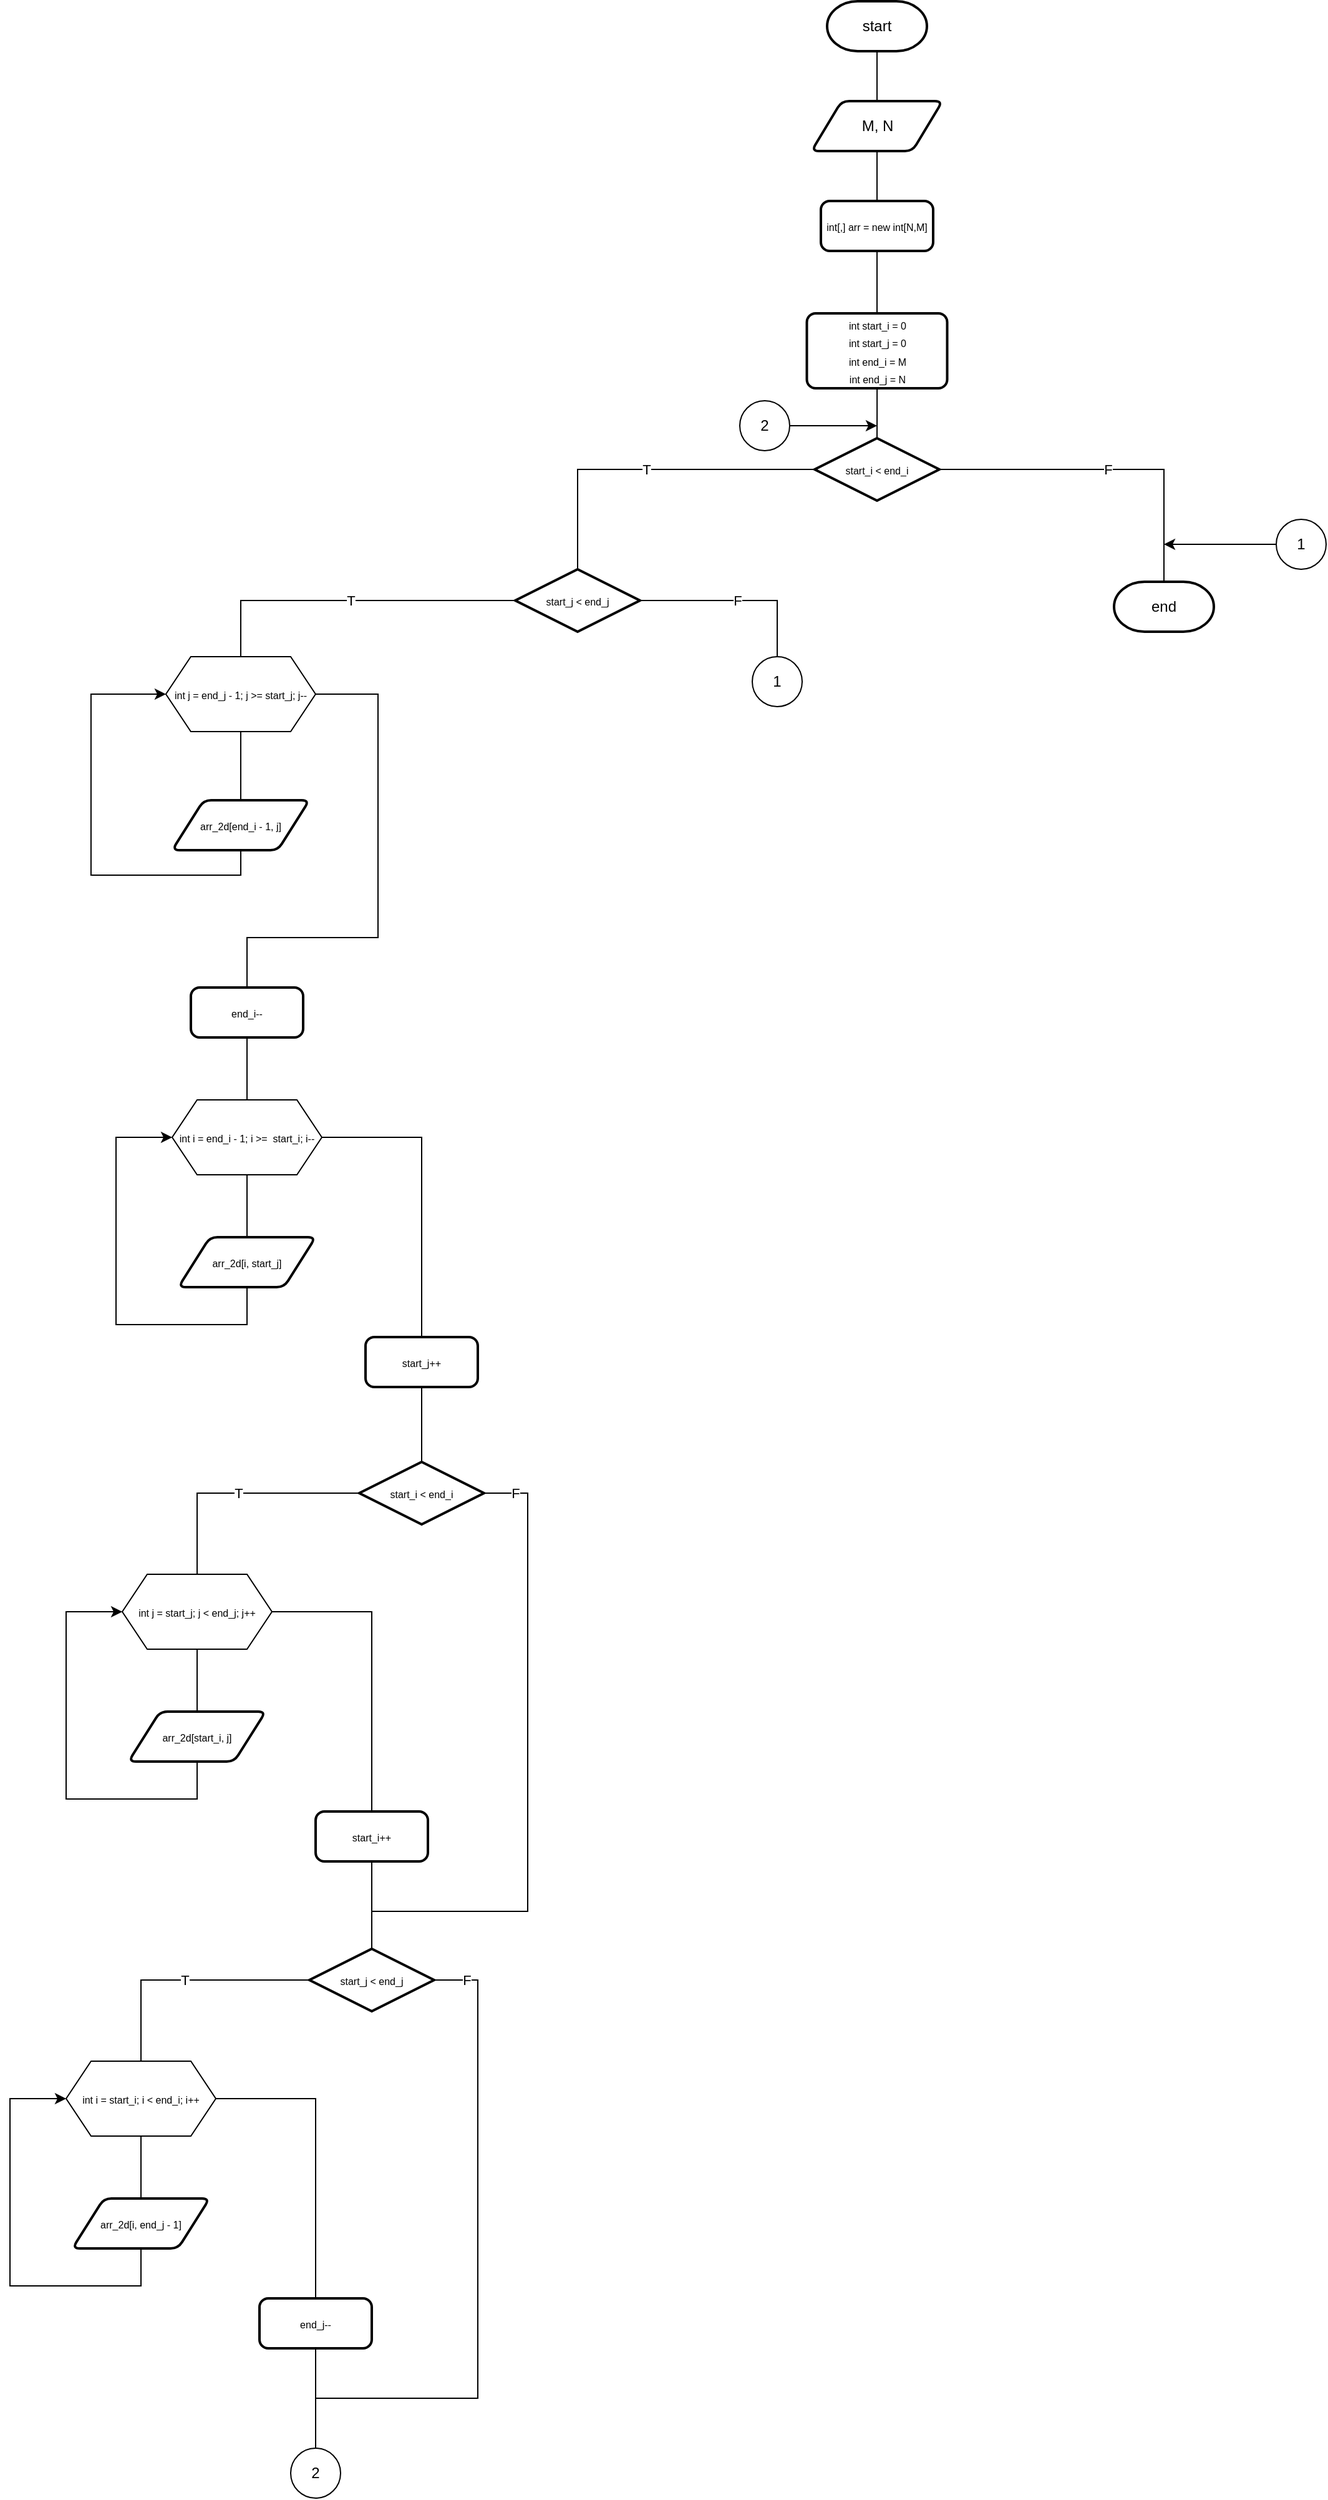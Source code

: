 <mxfile version="15.2.7" type="device"><diagram id="mZeE9X01IvPEsqC-Jyge" name="Сторінка-1"><mxGraphModel dx="1692" dy="506" grid="1" gridSize="10" guides="1" tooltips="1" connect="1" arrows="1" fold="1" page="1" pageScale="1" pageWidth="827" pageHeight="1169" math="0" shadow="0"><root><mxCell id="0"/><mxCell id="1" parent="0"/><mxCell id="doWREMRDKQxRAIiClbEZ-4" style="edgeStyle=orthogonalEdgeStyle;rounded=0;orthogonalLoop=1;jettySize=auto;html=1;entryX=0.5;entryY=0;entryDx=0;entryDy=0;endArrow=none;endFill=0;" edge="1" parent="1" source="doWREMRDKQxRAIiClbEZ-2" target="doWREMRDKQxRAIiClbEZ-3"><mxGeometry relative="1" as="geometry"/></mxCell><mxCell id="doWREMRDKQxRAIiClbEZ-2" value="start" style="strokeWidth=2;html=1;shape=mxgraph.flowchart.terminator;whiteSpace=wrap;" vertex="1" parent="1"><mxGeometry x="360" y="40" width="80" height="40" as="geometry"/></mxCell><mxCell id="doWREMRDKQxRAIiClbEZ-7" style="edgeStyle=orthogonalEdgeStyle;rounded=0;orthogonalLoop=1;jettySize=auto;html=1;entryX=0.5;entryY=0;entryDx=0;entryDy=0;endArrow=none;endFill=0;" edge="1" parent="1" source="doWREMRDKQxRAIiClbEZ-3" target="doWREMRDKQxRAIiClbEZ-67"><mxGeometry relative="1" as="geometry"><mxPoint x="400" y="200" as="targetPoint"/></mxGeometry></mxCell><mxCell id="doWREMRDKQxRAIiClbEZ-3" value="M, N" style="shape=parallelogram;html=1;strokeWidth=2;perimeter=parallelogramPerimeter;whiteSpace=wrap;rounded=1;arcSize=12;size=0.23;" vertex="1" parent="1"><mxGeometry x="347.5" y="120" width="105" height="40" as="geometry"/></mxCell><mxCell id="doWREMRDKQxRAIiClbEZ-10" style="edgeStyle=orthogonalEdgeStyle;rounded=0;orthogonalLoop=1;jettySize=auto;html=1;entryX=0.5;entryY=0;entryDx=0;entryDy=0;endArrow=none;endFill=0;exitX=0.5;exitY=1;exitDx=0;exitDy=0;" edge="1" parent="1" source="doWREMRDKQxRAIiClbEZ-67" target="doWREMRDKQxRAIiClbEZ-8"><mxGeometry relative="1" as="geometry"><mxPoint x="400" y="240" as="sourcePoint"/></mxGeometry></mxCell><mxCell id="doWREMRDKQxRAIiClbEZ-12" style="edgeStyle=orthogonalEdgeStyle;rounded=0;orthogonalLoop=1;jettySize=auto;html=1;entryX=0.5;entryY=0;entryDx=0;entryDy=0;entryPerimeter=0;endArrow=none;endFill=0;" edge="1" parent="1" source="doWREMRDKQxRAIiClbEZ-8" target="doWREMRDKQxRAIiClbEZ-11"><mxGeometry relative="1" as="geometry"/></mxCell><mxCell id="doWREMRDKQxRAIiClbEZ-8" value="&lt;font style=&quot;font-size: 8px&quot;&gt;int start_i = 0&lt;br&gt;int start_j = 0&lt;br&gt;int end_i = M&lt;br&gt;int end_j = N&lt;br&gt;&lt;/font&gt;" style="rounded=1;whiteSpace=wrap;html=1;absoluteArcSize=1;arcSize=14;strokeWidth=2;" vertex="1" parent="1"><mxGeometry x="343.75" y="290" width="112.5" height="60" as="geometry"/></mxCell><mxCell id="doWREMRDKQxRAIiClbEZ-15" value="T" style="edgeStyle=orthogonalEdgeStyle;rounded=0;orthogonalLoop=1;jettySize=auto;html=1;endArrow=none;endFill=0;entryX=0.5;entryY=0;entryDx=0;entryDy=0;entryPerimeter=0;" edge="1" parent="1" source="doWREMRDKQxRAIiClbEZ-11" target="doWREMRDKQxRAIiClbEZ-22"><mxGeometry relative="1" as="geometry"><mxPoint x="160" y="470" as="targetPoint"/></mxGeometry></mxCell><mxCell id="doWREMRDKQxRAIiClbEZ-17" value="F" style="edgeStyle=orthogonalEdgeStyle;rounded=0;orthogonalLoop=1;jettySize=auto;html=1;entryX=0.5;entryY=0;entryDx=0;entryDy=0;entryPerimeter=0;endArrow=none;endFill=0;" edge="1" parent="1" source="doWREMRDKQxRAIiClbEZ-11" target="doWREMRDKQxRAIiClbEZ-16"><mxGeometry relative="1" as="geometry"/></mxCell><mxCell id="doWREMRDKQxRAIiClbEZ-11" value="&lt;font style=&quot;font-size: 8px&quot;&gt;start_i &amp;lt; end_i&lt;/font&gt;" style="strokeWidth=2;html=1;shape=mxgraph.flowchart.decision;whiteSpace=wrap;" vertex="1" parent="1"><mxGeometry x="350" y="390" width="100" height="50" as="geometry"/></mxCell><mxCell id="doWREMRDKQxRAIiClbEZ-16" value="end" style="strokeWidth=2;html=1;shape=mxgraph.flowchart.terminator;whiteSpace=wrap;" vertex="1" parent="1"><mxGeometry x="590" y="505" width="80" height="40" as="geometry"/></mxCell><mxCell id="doWREMRDKQxRAIiClbEZ-30" style="edgeStyle=orthogonalEdgeStyle;rounded=0;orthogonalLoop=1;jettySize=auto;html=1;entryX=0.5;entryY=0;entryDx=0;entryDy=0;endArrow=none;endFill=0;" edge="1" parent="1" source="doWREMRDKQxRAIiClbEZ-18" target="doWREMRDKQxRAIiClbEZ-20"><mxGeometry relative="1" as="geometry"/></mxCell><mxCell id="doWREMRDKQxRAIiClbEZ-33" style="edgeStyle=orthogonalEdgeStyle;rounded=0;orthogonalLoop=1;jettySize=auto;html=1;entryX=0.5;entryY=0;entryDx=0;entryDy=0;endArrow=none;endFill=0;" edge="1" parent="1" source="doWREMRDKQxRAIiClbEZ-18" target="doWREMRDKQxRAIiClbEZ-32"><mxGeometry relative="1" as="geometry"><Array as="points"><mxPoint y="595"/><mxPoint y="790"/><mxPoint x="-105" y="790"/></Array></mxGeometry></mxCell><mxCell id="doWREMRDKQxRAIiClbEZ-18" value="&lt;font style=&quot;font-size: 8px&quot;&gt;int j = end_j - 1; j &amp;gt;= start_j; j--&lt;/font&gt;" style="shape=hexagon;perimeter=hexagonPerimeter2;whiteSpace=wrap;html=1;fixedSize=1;size=20.0;" vertex="1" parent="1"><mxGeometry x="-170.03" y="565" width="120" height="60" as="geometry"/></mxCell><mxCell id="doWREMRDKQxRAIiClbEZ-31" style="edgeStyle=orthogonalEdgeStyle;rounded=0;orthogonalLoop=1;jettySize=auto;html=1;entryX=0;entryY=0.5;entryDx=0;entryDy=0;endArrow=classic;endFill=1;" edge="1" parent="1" source="doWREMRDKQxRAIiClbEZ-20" target="doWREMRDKQxRAIiClbEZ-18"><mxGeometry relative="1" as="geometry"><Array as="points"><mxPoint x="-110.03" y="740"/><mxPoint x="-230.03" y="740"/><mxPoint x="-230.03" y="595"/></Array></mxGeometry></mxCell><mxCell id="doWREMRDKQxRAIiClbEZ-20" value="&lt;span style=&quot;font-size: 8px&quot;&gt;arr_2d[end_i - 1, j]&lt;/span&gt;" style="shape=parallelogram;html=1;strokeWidth=2;perimeter=parallelogramPerimeter;whiteSpace=wrap;rounded=1;arcSize=12;size=0.23;" vertex="1" parent="1"><mxGeometry x="-165.03" y="680" width="110" height="40" as="geometry"/></mxCell><mxCell id="doWREMRDKQxRAIiClbEZ-24" value="F" style="edgeStyle=orthogonalEdgeStyle;rounded=0;orthogonalLoop=1;jettySize=auto;html=1;entryX=0.5;entryY=0;entryDx=0;entryDy=0;endArrow=none;endFill=0;" edge="1" parent="1" source="doWREMRDKQxRAIiClbEZ-22" target="doWREMRDKQxRAIiClbEZ-23"><mxGeometry relative="1" as="geometry"/></mxCell><mxCell id="doWREMRDKQxRAIiClbEZ-29" value="T" style="edgeStyle=orthogonalEdgeStyle;rounded=0;orthogonalLoop=1;jettySize=auto;html=1;entryX=0.5;entryY=0;entryDx=0;entryDy=0;endArrow=none;endFill=0;" edge="1" parent="1" source="doWREMRDKQxRAIiClbEZ-22" target="doWREMRDKQxRAIiClbEZ-18"><mxGeometry relative="1" as="geometry"/></mxCell><mxCell id="doWREMRDKQxRAIiClbEZ-22" value="&lt;font style=&quot;font-size: 8px&quot;&gt;start_j &amp;lt; end_j&lt;/font&gt;" style="strokeWidth=2;html=1;shape=mxgraph.flowchart.decision;whiteSpace=wrap;" vertex="1" parent="1"><mxGeometry x="110" y="495" width="100" height="50" as="geometry"/></mxCell><mxCell id="doWREMRDKQxRAIiClbEZ-23" value="1" style="ellipse;whiteSpace=wrap;html=1;aspect=fixed;" vertex="1" parent="1"><mxGeometry x="300" y="565" width="40" height="40" as="geometry"/></mxCell><mxCell id="doWREMRDKQxRAIiClbEZ-26" style="edgeStyle=orthogonalEdgeStyle;rounded=0;orthogonalLoop=1;jettySize=auto;html=1;endArrow=classic;endFill=1;exitX=0;exitY=0.5;exitDx=0;exitDy=0;" edge="1" parent="1" source="doWREMRDKQxRAIiClbEZ-25"><mxGeometry relative="1" as="geometry"><mxPoint x="630" y="475" as="targetPoint"/><mxPoint x="720" y="475" as="sourcePoint"/></mxGeometry></mxCell><mxCell id="doWREMRDKQxRAIiClbEZ-25" value="1" style="ellipse;whiteSpace=wrap;html=1;aspect=fixed;" vertex="1" parent="1"><mxGeometry x="720" y="455" width="40" height="40" as="geometry"/></mxCell><mxCell id="doWREMRDKQxRAIiClbEZ-35" style="edgeStyle=orthogonalEdgeStyle;rounded=0;orthogonalLoop=1;jettySize=auto;html=1;entryX=0.5;entryY=0;entryDx=0;entryDy=0;endArrow=none;endFill=0;" edge="1" parent="1" source="doWREMRDKQxRAIiClbEZ-32" target="doWREMRDKQxRAIiClbEZ-34"><mxGeometry relative="1" as="geometry"/></mxCell><mxCell id="doWREMRDKQxRAIiClbEZ-32" value="&lt;font style=&quot;font-size: 8px&quot;&gt;end_i--&lt;br&gt;&lt;/font&gt;" style="rounded=1;whiteSpace=wrap;html=1;absoluteArcSize=1;arcSize=14;strokeWidth=2;" vertex="1" parent="1"><mxGeometry x="-150" y="830" width="90" height="40" as="geometry"/></mxCell><mxCell id="doWREMRDKQxRAIiClbEZ-37" style="edgeStyle=orthogonalEdgeStyle;rounded=0;orthogonalLoop=1;jettySize=auto;html=1;entryX=0.5;entryY=0;entryDx=0;entryDy=0;endArrow=none;endFill=0;" edge="1" parent="1" source="doWREMRDKQxRAIiClbEZ-34" target="doWREMRDKQxRAIiClbEZ-36"><mxGeometry relative="1" as="geometry"/></mxCell><mxCell id="doWREMRDKQxRAIiClbEZ-40" style="edgeStyle=orthogonalEdgeStyle;rounded=0;orthogonalLoop=1;jettySize=auto;html=1;entryX=0.5;entryY=0;entryDx=0;entryDy=0;endArrow=none;endFill=0;" edge="1" parent="1" source="doWREMRDKQxRAIiClbEZ-34" target="doWREMRDKQxRAIiClbEZ-39"><mxGeometry relative="1" as="geometry"/></mxCell><mxCell id="doWREMRDKQxRAIiClbEZ-34" value="&lt;font style=&quot;font-size: 8px&quot;&gt;int i = end_i - 1; i &amp;gt;=&amp;nbsp; start_i; i--&lt;/font&gt;" style="shape=hexagon;perimeter=hexagonPerimeter2;whiteSpace=wrap;html=1;fixedSize=1;size=20.0;" vertex="1" parent="1"><mxGeometry x="-165" y="920" width="120" height="60" as="geometry"/></mxCell><mxCell id="doWREMRDKQxRAIiClbEZ-38" style="edgeStyle=orthogonalEdgeStyle;rounded=0;orthogonalLoop=1;jettySize=auto;html=1;entryX=0;entryY=0.5;entryDx=0;entryDy=0;endArrow=classic;endFill=1;" edge="1" parent="1" source="doWREMRDKQxRAIiClbEZ-36" target="doWREMRDKQxRAIiClbEZ-34"><mxGeometry relative="1" as="geometry"><Array as="points"><mxPoint x="-105" y="1100"/><mxPoint x="-210" y="1100"/><mxPoint x="-210" y="950"/></Array></mxGeometry></mxCell><mxCell id="doWREMRDKQxRAIiClbEZ-36" value="&lt;span style=&quot;font-size: 8px&quot;&gt;arr_2d[i, start_j]&lt;/span&gt;" style="shape=parallelogram;html=1;strokeWidth=2;perimeter=parallelogramPerimeter;whiteSpace=wrap;rounded=1;arcSize=12;size=0.23;" vertex="1" parent="1"><mxGeometry x="-160" y="1030" width="110" height="40" as="geometry"/></mxCell><mxCell id="doWREMRDKQxRAIiClbEZ-42" style="edgeStyle=orthogonalEdgeStyle;rounded=0;orthogonalLoop=1;jettySize=auto;html=1;entryX=0.5;entryY=0;entryDx=0;entryDy=0;entryPerimeter=0;endArrow=none;endFill=0;" edge="1" parent="1" source="doWREMRDKQxRAIiClbEZ-39" target="doWREMRDKQxRAIiClbEZ-41"><mxGeometry relative="1" as="geometry"/></mxCell><mxCell id="doWREMRDKQxRAIiClbEZ-39" value="&lt;font style=&quot;font-size: 8px&quot;&gt;start_j++&lt;br&gt;&lt;/font&gt;" style="rounded=1;whiteSpace=wrap;html=1;absoluteArcSize=1;arcSize=14;strokeWidth=2;" vertex="1" parent="1"><mxGeometry x="-10" y="1110" width="90" height="40" as="geometry"/></mxCell><mxCell id="doWREMRDKQxRAIiClbEZ-49" value="T" style="edgeStyle=orthogonalEdgeStyle;rounded=0;orthogonalLoop=1;jettySize=auto;html=1;entryX=0.5;entryY=0;entryDx=0;entryDy=0;endArrow=none;endFill=0;" edge="1" parent="1" source="doWREMRDKQxRAIiClbEZ-41" target="doWREMRDKQxRAIiClbEZ-45"><mxGeometry relative="1" as="geometry"/></mxCell><mxCell id="doWREMRDKQxRAIiClbEZ-59" value="F" style="edgeStyle=orthogonalEdgeStyle;rounded=0;orthogonalLoop=1;jettySize=auto;html=1;entryX=0.5;entryY=0;entryDx=0;entryDy=0;entryPerimeter=0;endArrow=none;endFill=0;" edge="1" parent="1" source="doWREMRDKQxRAIiClbEZ-41" target="doWREMRDKQxRAIiClbEZ-51"><mxGeometry x="-0.905" relative="1" as="geometry"><Array as="points"><mxPoint x="120" y="1235"/><mxPoint x="120" y="1570"/><mxPoint x="-5" y="1570"/></Array><mxPoint as="offset"/></mxGeometry></mxCell><mxCell id="doWREMRDKQxRAIiClbEZ-41" value="&lt;font style=&quot;font-size: 8px&quot;&gt;start_i &amp;lt; end_i&lt;/font&gt;" style="strokeWidth=2;html=1;shape=mxgraph.flowchart.decision;whiteSpace=wrap;" vertex="1" parent="1"><mxGeometry x="-15" y="1210" width="100" height="50" as="geometry"/></mxCell><mxCell id="doWREMRDKQxRAIiClbEZ-43" style="edgeStyle=orthogonalEdgeStyle;rounded=0;orthogonalLoop=1;jettySize=auto;html=1;entryX=0.5;entryY=0;entryDx=0;entryDy=0;endArrow=none;endFill=0;" edge="1" parent="1" source="doWREMRDKQxRAIiClbEZ-45" target="doWREMRDKQxRAIiClbEZ-47"><mxGeometry relative="1" as="geometry"/></mxCell><mxCell id="doWREMRDKQxRAIiClbEZ-44" style="edgeStyle=orthogonalEdgeStyle;rounded=0;orthogonalLoop=1;jettySize=auto;html=1;entryX=0.5;entryY=0;entryDx=0;entryDy=0;endArrow=none;endFill=0;" edge="1" parent="1" source="doWREMRDKQxRAIiClbEZ-45" target="doWREMRDKQxRAIiClbEZ-48"><mxGeometry relative="1" as="geometry"/></mxCell><mxCell id="doWREMRDKQxRAIiClbEZ-45" value="&lt;font style=&quot;font-size: 8px&quot;&gt;int j = start_j; j &amp;lt; end_j; j++&lt;/font&gt;" style="shape=hexagon;perimeter=hexagonPerimeter2;whiteSpace=wrap;html=1;fixedSize=1;size=20.0;" vertex="1" parent="1"><mxGeometry x="-205" y="1300" width="120" height="60" as="geometry"/></mxCell><mxCell id="doWREMRDKQxRAIiClbEZ-46" style="edgeStyle=orthogonalEdgeStyle;rounded=0;orthogonalLoop=1;jettySize=auto;html=1;entryX=0;entryY=0.5;entryDx=0;entryDy=0;endArrow=classic;endFill=1;" edge="1" parent="1" source="doWREMRDKQxRAIiClbEZ-47" target="doWREMRDKQxRAIiClbEZ-45"><mxGeometry relative="1" as="geometry"><Array as="points"><mxPoint x="-145" y="1480"/><mxPoint x="-250" y="1480"/><mxPoint x="-250" y="1330"/></Array></mxGeometry></mxCell><mxCell id="doWREMRDKQxRAIiClbEZ-47" value="&lt;span style=&quot;font-size: 8px&quot;&gt;arr_2d[start_i, j]&lt;/span&gt;" style="shape=parallelogram;html=1;strokeWidth=2;perimeter=parallelogramPerimeter;whiteSpace=wrap;rounded=1;arcSize=12;size=0.23;" vertex="1" parent="1"><mxGeometry x="-200" y="1410" width="110" height="40" as="geometry"/></mxCell><mxCell id="doWREMRDKQxRAIiClbEZ-58" style="edgeStyle=orthogonalEdgeStyle;rounded=0;orthogonalLoop=1;jettySize=auto;html=1;entryX=0.5;entryY=0;entryDx=0;entryDy=0;entryPerimeter=0;endArrow=none;endFill=0;" edge="1" parent="1" source="doWREMRDKQxRAIiClbEZ-48" target="doWREMRDKQxRAIiClbEZ-51"><mxGeometry relative="1" as="geometry"/></mxCell><mxCell id="doWREMRDKQxRAIiClbEZ-48" value="&lt;font style=&quot;font-size: 8px&quot;&gt;start_i++&lt;br&gt;&lt;/font&gt;" style="rounded=1;whiteSpace=wrap;html=1;absoluteArcSize=1;arcSize=14;strokeWidth=2;" vertex="1" parent="1"><mxGeometry x="-50" y="1490" width="90" height="40" as="geometry"/></mxCell><mxCell id="doWREMRDKQxRAIiClbEZ-50" value="T" style="edgeStyle=orthogonalEdgeStyle;rounded=0;orthogonalLoop=1;jettySize=auto;html=1;entryX=0.5;entryY=0;entryDx=0;entryDy=0;endArrow=none;endFill=0;" edge="1" parent="1" source="doWREMRDKQxRAIiClbEZ-51" target="doWREMRDKQxRAIiClbEZ-54"><mxGeometry relative="1" as="geometry"/></mxCell><mxCell id="doWREMRDKQxRAIiClbEZ-64" value="F" style="edgeStyle=orthogonalEdgeStyle;rounded=0;orthogonalLoop=1;jettySize=auto;html=1;entryX=0.5;entryY=0;entryDx=0;entryDy=0;endArrow=none;endFill=0;" edge="1" parent="1" source="doWREMRDKQxRAIiClbEZ-51" target="doWREMRDKQxRAIiClbEZ-61"><mxGeometry x="-0.904" relative="1" as="geometry"><Array as="points"><mxPoint x="80" y="1625"/><mxPoint x="80" y="1960"/><mxPoint x="-50" y="1960"/></Array><mxPoint as="offset"/></mxGeometry></mxCell><mxCell id="doWREMRDKQxRAIiClbEZ-51" value="&lt;font style=&quot;font-size: 8px&quot;&gt;start_j &amp;lt; end_j&lt;/font&gt;" style="strokeWidth=2;html=1;shape=mxgraph.flowchart.decision;whiteSpace=wrap;" vertex="1" parent="1"><mxGeometry x="-55" y="1600" width="100" height="50" as="geometry"/></mxCell><mxCell id="doWREMRDKQxRAIiClbEZ-52" style="edgeStyle=orthogonalEdgeStyle;rounded=0;orthogonalLoop=1;jettySize=auto;html=1;entryX=0.5;entryY=0;entryDx=0;entryDy=0;endArrow=none;endFill=0;" edge="1" parent="1" source="doWREMRDKQxRAIiClbEZ-54" target="doWREMRDKQxRAIiClbEZ-56"><mxGeometry relative="1" as="geometry"/></mxCell><mxCell id="doWREMRDKQxRAIiClbEZ-53" style="edgeStyle=orthogonalEdgeStyle;rounded=0;orthogonalLoop=1;jettySize=auto;html=1;entryX=0.5;entryY=0;entryDx=0;entryDy=0;endArrow=none;endFill=0;" edge="1" parent="1" source="doWREMRDKQxRAIiClbEZ-54" target="doWREMRDKQxRAIiClbEZ-57"><mxGeometry relative="1" as="geometry"/></mxCell><mxCell id="doWREMRDKQxRAIiClbEZ-54" value="&lt;font style=&quot;font-size: 8px&quot;&gt;int i = start_i; i &amp;lt; end_i; i++&lt;/font&gt;" style="shape=hexagon;perimeter=hexagonPerimeter2;whiteSpace=wrap;html=1;fixedSize=1;size=20.0;" vertex="1" parent="1"><mxGeometry x="-250" y="1690" width="120" height="60" as="geometry"/></mxCell><mxCell id="doWREMRDKQxRAIiClbEZ-55" style="edgeStyle=orthogonalEdgeStyle;rounded=0;orthogonalLoop=1;jettySize=auto;html=1;entryX=0;entryY=0.5;entryDx=0;entryDy=0;endArrow=classic;endFill=1;" edge="1" parent="1" source="doWREMRDKQxRAIiClbEZ-56" target="doWREMRDKQxRAIiClbEZ-54"><mxGeometry relative="1" as="geometry"><Array as="points"><mxPoint x="-190" y="1870"/><mxPoint x="-295" y="1870"/><mxPoint x="-295" y="1720"/></Array></mxGeometry></mxCell><mxCell id="doWREMRDKQxRAIiClbEZ-56" value="&lt;span style=&quot;font-size: 8px&quot;&gt;arr_2d[i, end_j - 1]&lt;/span&gt;" style="shape=parallelogram;html=1;strokeWidth=2;perimeter=parallelogramPerimeter;whiteSpace=wrap;rounded=1;arcSize=12;size=0.23;" vertex="1" parent="1"><mxGeometry x="-245" y="1800" width="110" height="40" as="geometry"/></mxCell><mxCell id="doWREMRDKQxRAIiClbEZ-62" style="edgeStyle=orthogonalEdgeStyle;rounded=0;orthogonalLoop=1;jettySize=auto;html=1;entryX=0.5;entryY=0;entryDx=0;entryDy=0;endArrow=none;endFill=0;" edge="1" parent="1" source="doWREMRDKQxRAIiClbEZ-57" target="doWREMRDKQxRAIiClbEZ-61"><mxGeometry relative="1" as="geometry"/></mxCell><mxCell id="doWREMRDKQxRAIiClbEZ-57" value="&lt;font style=&quot;font-size: 8px&quot;&gt;end_j--&lt;br&gt;&lt;/font&gt;" style="rounded=1;whiteSpace=wrap;html=1;absoluteArcSize=1;arcSize=14;strokeWidth=2;" vertex="1" parent="1"><mxGeometry x="-95" y="1880" width="90" height="40" as="geometry"/></mxCell><mxCell id="doWREMRDKQxRAIiClbEZ-61" value="2" style="ellipse;whiteSpace=wrap;html=1;aspect=fixed;" vertex="1" parent="1"><mxGeometry x="-70" y="2000" width="40" height="40" as="geometry"/></mxCell><mxCell id="doWREMRDKQxRAIiClbEZ-66" style="edgeStyle=orthogonalEdgeStyle;rounded=0;orthogonalLoop=1;jettySize=auto;html=1;endArrow=classic;endFill=1;" edge="1" parent="1" source="doWREMRDKQxRAIiClbEZ-65"><mxGeometry relative="1" as="geometry"><mxPoint x="400" y="380" as="targetPoint"/></mxGeometry></mxCell><mxCell id="doWREMRDKQxRAIiClbEZ-65" value="2" style="ellipse;whiteSpace=wrap;html=1;aspect=fixed;" vertex="1" parent="1"><mxGeometry x="290" y="360" width="40" height="40" as="geometry"/></mxCell><mxCell id="doWREMRDKQxRAIiClbEZ-67" value="&lt;font style=&quot;font-size: 8px&quot;&gt;int[,] arr = new int[N,M]&lt;br&gt;&lt;/font&gt;" style="rounded=1;whiteSpace=wrap;html=1;absoluteArcSize=1;arcSize=14;strokeWidth=2;" vertex="1" parent="1"><mxGeometry x="355" y="200" width="90" height="40" as="geometry"/></mxCell></root></mxGraphModel></diagram></mxfile>